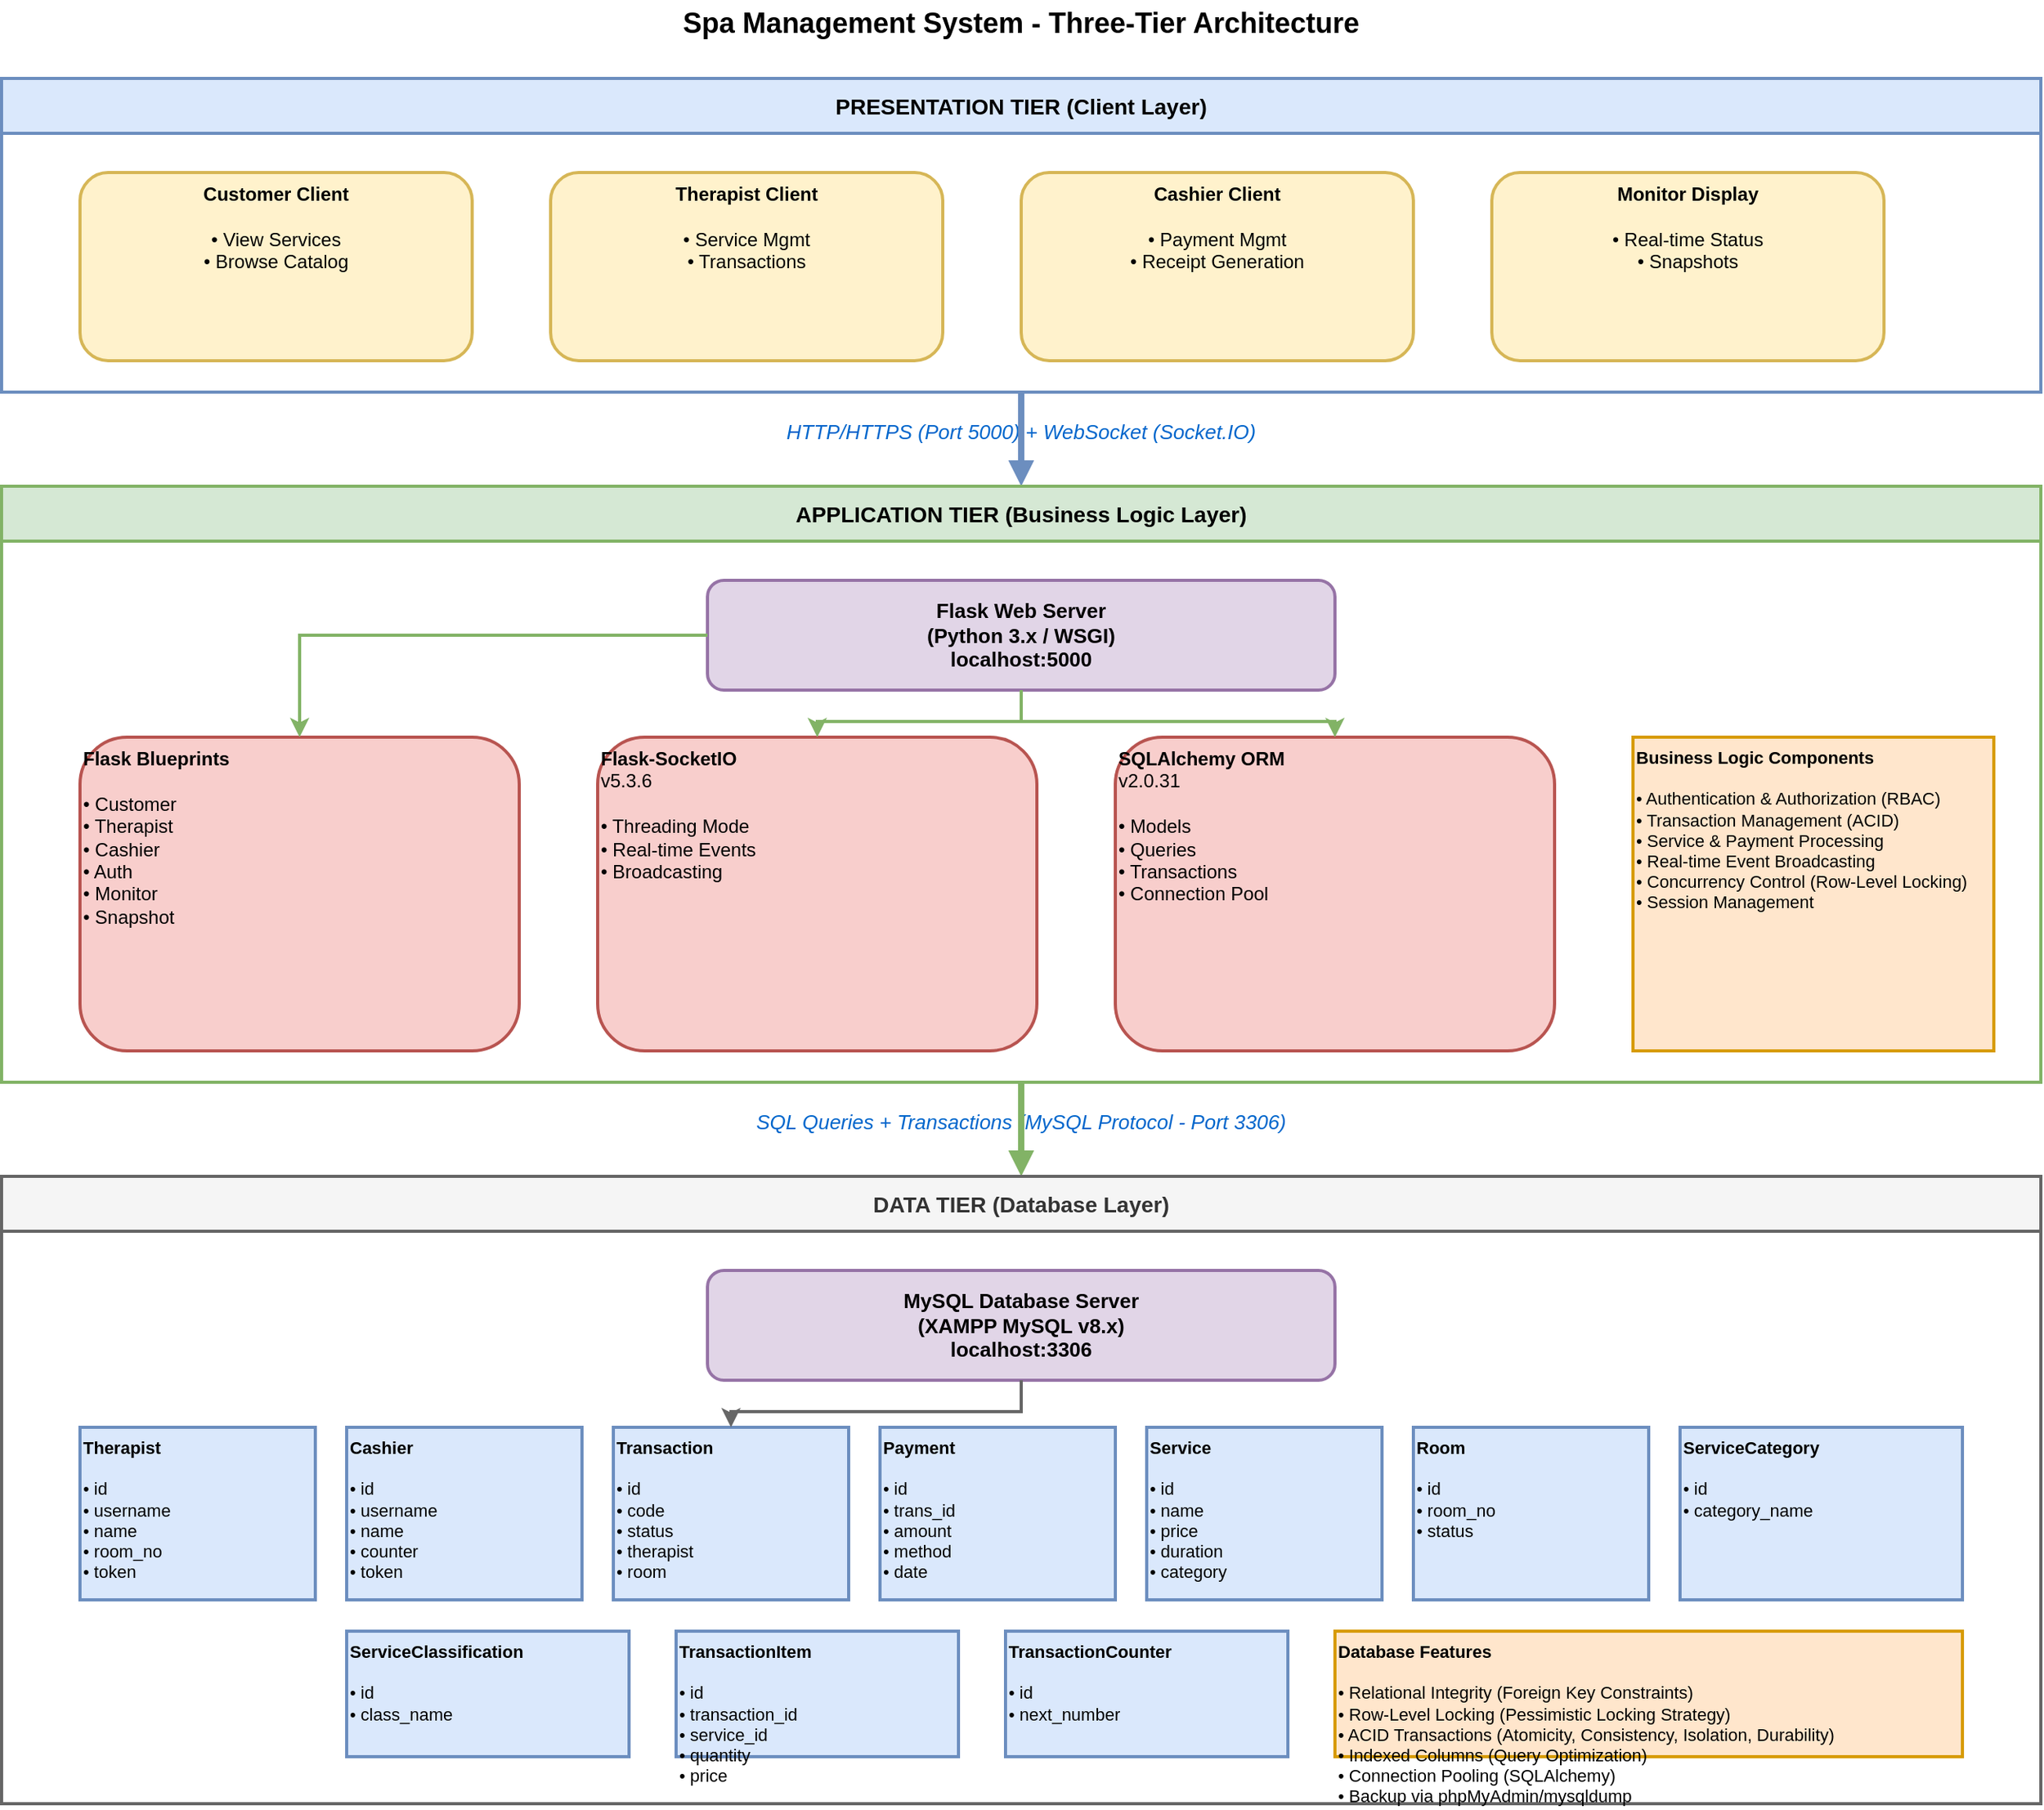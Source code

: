 <mxfile version="22.0.0" type="device">
  <diagram name="System Architecture - Spa Management" id="system-arch-diagram-v2">
    <mxGraphModel dx="1422" dy="900" grid="1" gridSize="10" guides="1" tooltips="1" connect="1" arrows="1" fold="1" page="1" pageScale="1" pageWidth="1400" pageHeight="1000" math="0" shadow="0">
      <root>
        <mxCell id="0" />
        <mxCell id="1" parent="0" />
        
        <!-- Title -->
        <mxCell id="title" value="Spa Management System - Three-Tier Architecture" style="text;html=1;strokeColor=none;fillColor=none;align=center;verticalAlign=middle;whiteSpace=wrap;rounded=0;fontSize=18;fontStyle=1;" vertex="1" parent="1">
          <mxGeometry x="400" y="10" width="600" height="30" as="geometry" />
        </mxCell>
        
        <!-- PRESENTATION TIER CONTAINER -->
        <mxCell id="presentation-tier-box" value="PRESENTATION TIER (Client Layer)" style="swimlane;whiteSpace=wrap;html=1;fillColor=#dae8fc;strokeColor=#6c8ebf;fontSize=14;fontStyle=1;startSize=35;strokeWidth=2;" vertex="1" parent="1">
          <mxGeometry x="50" y="60" width="1300" height="200" as="geometry" />
        </mxCell>
        
        <!-- Customer Client -->
        <mxCell id="customer-client" value="&lt;b&gt;Customer Client&lt;/b&gt;&lt;br&gt;&lt;br&gt;• View Services&lt;br&gt;• Browse Catalog" style="rounded=1;whiteSpace=wrap;html=1;fillColor=#fff2cc;strokeColor=#d6b656;fontSize=12;align=center;verticalAlign=top;strokeWidth=2;" vertex="1" parent="presentation-tier-box">
          <mxGeometry x="50" y="60" width="250" height="120" as="geometry" />
        </mxCell>
        
        <!-- Therapist Client -->
        <mxCell id="therapist-client" value="&lt;b&gt;Therapist Client&lt;/b&gt;&lt;br&gt;&lt;br&gt;• Service Mgmt&lt;br&gt;• Transactions" style="rounded=1;whiteSpace=wrap;html=1;fillColor=#fff2cc;strokeColor=#d6b656;fontSize=12;align=center;verticalAlign=top;strokeWidth=2;" vertex="1" parent="presentation-tier-box">
          <mxGeometry x="350" y="60" width="250" height="120" as="geometry" />
        </mxCell>
        
        <!-- Cashier Client -->
        <mxCell id="cashier-client" value="&lt;b&gt;Cashier Client&lt;/b&gt;&lt;br&gt;&lt;br&gt;• Payment Mgmt&lt;br&gt;• Receipt Generation" style="rounded=1;whiteSpace=wrap;html=1;fillColor=#fff2cc;strokeColor=#d6b656;fontSize=12;align=center;verticalAlign=top;strokeWidth=2;" vertex="1" parent="presentation-tier-box">
          <mxGeometry x="650" y="60" width="250" height="120" as="geometry" />
        </mxCell>
        
        <!-- Monitor Display -->
        <mxCell id="monitor-client" value="&lt;b&gt;Monitor Display&lt;/b&gt;&lt;br&gt;&lt;br&gt;• Real-time Status&lt;br&gt;• Snapshots" style="rounded=1;whiteSpace=wrap;html=1;fillColor=#fff2cc;strokeColor=#d6b656;fontSize=12;align=center;verticalAlign=top;strokeWidth=2;" vertex="1" parent="presentation-tier-box">
          <mxGeometry x="950" y="60" width="250" height="120" as="geometry" />
        </mxCell>
        
        <!-- Communication Protocol Label -->
        <mxCell id="comm-protocol" value="HTTP/HTTPS (Port 5000) + WebSocket (Socket.IO)" style="text;html=1;strokeColor=none;fillColor=none;align=center;verticalAlign=middle;whiteSpace=wrap;rounded=0;fontSize=13;fontStyle=2;fontColor=#0066CC;" vertex="1" parent="1">
          <mxGeometry x="450" y="270" width="500" height="30" as="geometry" />
        </mxCell>
        
        <!-- Arrow Presentation to Application -->
        <mxCell id="arrow-pres-app" value="" style="edgeStyle=orthogonalEdgeStyle;rounded=0;orthogonalLoop=1;jettySize=auto;html=1;strokeWidth=4;endArrow=block;endFill=1;strokeColor=#6c8ebf;exitX=0.5;exitY=1;exitDx=0;exitDy=0;" edge="1" parent="1" source="presentation-tier-box" target="application-tier-box">
          <mxGeometry relative="1" as="geometry">
            <mxPoint x="700" y="260" as="sourcePoint" />
            <mxPoint x="700" y="320" as="targetPoint" />
          </mxGeometry>
        </mxCell>
        
        <!-- APPLICATION TIER CONTAINER -->
        <mxCell id="application-tier-box" value="APPLICATION TIER (Business Logic Layer)" style="swimlane;whiteSpace=wrap;html=1;fillColor=#d5e8d4;strokeColor=#82b366;fontSize=14;fontStyle=1;startSize=35;strokeWidth=2;" vertex="1" parent="1">
          <mxGeometry x="50" y="320" width="1300" height="380" as="geometry" />
        </mxCell>
        
        <!-- Flask Server -->
        <mxCell id="flask-server" value="&lt;b&gt;Flask Web Server&lt;/b&gt;&lt;br&gt;(Python 3.x / WSGI)&lt;br&gt;localhost:5000" style="rounded=1;whiteSpace=wrap;html=1;fillColor=#e1d5e7;strokeColor=#9673a6;fontSize=13;fontStyle=1;strokeWidth=2;" vertex="1" parent="application-tier-box">
          <mxGeometry x="450" y="60" width="400" height="70" as="geometry" />
        </mxCell>
        
        <!-- Flask Blueprints -->
        <mxCell id="flask-blueprints" value="&lt;b&gt;Flask Blueprints&lt;/b&gt;&lt;br&gt;&lt;br&gt;• Customer&lt;br&gt;• Therapist&lt;br&gt;• Cashier&lt;br&gt;• Auth&lt;br&gt;• Monitor&lt;br&gt;• Snapshot" style="rounded=1;whiteSpace=wrap;html=1;fillColor=#f8cecc;strokeColor=#b85450;fontSize=12;align=left;verticalAlign=top;strokeWidth=2;" vertex="1" parent="application-tier-box">
          <mxGeometry x="50" y="160" width="280" height="200" as="geometry" />
        </mxCell>
        
        <!-- Flask-SocketIO -->
        <mxCell id="flask-socketio" value="&lt;b&gt;Flask-SocketIO&lt;/b&gt;&lt;br&gt;v5.3.6&lt;br&gt;&lt;br&gt;• Threading Mode&lt;br&gt;• Real-time Events&lt;br&gt;• Broadcasting" style="rounded=1;whiteSpace=wrap;html=1;fillColor=#f8cecc;strokeColor=#b85450;fontSize=12;align=left;verticalAlign=top;strokeWidth=2;" vertex="1" parent="application-tier-box">
          <mxGeometry x="380" y="160" width="280" height="200" as="geometry" />
        </mxCell>
        
        <!-- SQLAlchemy ORM -->
        <mxCell id="sqlalchemy-orm" value="&lt;b&gt;SQLAlchemy ORM&lt;/b&gt;&lt;br&gt;v2.0.31&lt;br&gt;&lt;br&gt;• Models&lt;br&gt;• Queries&lt;br&gt;• Transactions&lt;br&gt;• Connection Pool" style="rounded=1;whiteSpace=wrap;html=1;fillColor=#f8cecc;strokeColor=#b85450;fontSize=12;align=left;verticalAlign=top;strokeWidth=2;" vertex="1" parent="application-tier-box">
          <mxGeometry x="710" y="160" width="280" height="200" as="geometry" />
        </mxCell>
        
        <!-- Business Logic -->
        <mxCell id="business-logic" value="&lt;b&gt;Business Logic Components&lt;/b&gt;&lt;br&gt;&lt;br&gt;• Authentication &amp;amp; Authorization (RBAC)&lt;br&gt;• Transaction Management (ACID)&lt;br&gt;• Service &amp;amp; Payment Processing&lt;br&gt;• Real-time Event Broadcasting&lt;br&gt;• Concurrency Control (Row-Level Locking)&lt;br&gt;• Session Management" style="rounded=0;whiteSpace=wrap;html=1;fillColor=#ffe6cc;strokeColor=#d79b00;fontSize=11;align=left;verticalAlign=top;strokeWidth=2;" vertex="1" parent="application-tier-box">
          <mxGeometry x="1040" y="160" width="230" height="200" as="geometry" />
        </mxCell>
        
        <!-- Arrows from Flask to components -->
        <mxCell id="arrow-flask-blueprints" value="" style="edgeStyle=orthogonalEdgeStyle;rounded=0;orthogonalLoop=1;jettySize=auto;html=1;strokeWidth=2;endArrow=classic;endFill=1;strokeColor=#82b366;" edge="1" parent="application-tier-box" source="flask-server" target="flask-blueprints">
          <mxGeometry relative="1" as="geometry" />
        </mxCell>
        
        <mxCell id="arrow-flask-socketio" value="" style="edgeStyle=orthogonalEdgeStyle;rounded=0;orthogonalLoop=1;jettySize=auto;html=1;strokeWidth=2;endArrow=classic;endFill=1;strokeColor=#82b366;" edge="1" parent="application-tier-box" source="flask-server" target="flask-socketio">
          <mxGeometry relative="1" as="geometry" />
        </mxCell>
        
        <mxCell id="arrow-flask-sqlalchemy" value="" style="edgeStyle=orthogonalEdgeStyle;rounded=0;orthogonalLoop=1;jettySize=auto;html=1;strokeWidth=2;endArrow=classic;endFill=1;strokeColor=#82b366;" edge="1" parent="application-tier-box" source="flask-server" target="sqlalchemy-orm">
          <mxGeometry relative="1" as="geometry" />
        </mxCell>
        
        <!-- SQL Protocol Label -->
        <mxCell id="sql-protocol" value="SQL Queries + Transactions (MySQL Protocol - Port 3306)" style="text;html=1;strokeColor=none;fillColor=none;align=center;verticalAlign=middle;whiteSpace=wrap;rounded=0;fontSize=13;fontStyle=2;fontColor=#0066CC;" vertex="1" parent="1">
          <mxGeometry x="450" y="710" width="500" height="30" as="geometry" />
        </mxCell>
        
        <!-- Arrow Application to Data -->
        <mxCell id="arrow-app-data" value="" style="edgeStyle=orthogonalEdgeStyle;rounded=0;orthogonalLoop=1;jettySize=auto;html=1;strokeWidth=4;endArrow=block;endFill=1;strokeColor=#82b366;exitX=0.5;exitY=1;exitDx=0;exitDy=0;" edge="1" parent="1" source="application-tier-box" target="data-tier-box">
          <mxGeometry relative="1" as="geometry">
            <mxPoint x="700" y="700" as="sourcePoint" />
            <mxPoint x="700" y="760" as="targetPoint" />
          </mxGeometry>
        </mxCell>
        
        <!-- DATA TIER CONTAINER -->
        <mxCell id="data-tier-box" value="DATA TIER (Database Layer)" style="swimlane;whiteSpace=wrap;html=1;fillColor=#f5f5f5;strokeColor=#666666;fontSize=14;fontStyle=1;startSize=35;strokeWidth=2;fontColor=#333333;" vertex="1" parent="1">
          <mxGeometry x="50" y="760" width="1300" height="400" as="geometry" />
        </mxCell>
        
        <!-- MySQL Server -->
        <mxCell id="mysql-server" value="&lt;b&gt;MySQL Database Server&lt;/b&gt;&lt;br&gt;(XAMPP MySQL v8.x)&lt;br&gt;localhost:3306" style="rounded=1;whiteSpace=wrap;html=1;fillColor=#e1d5e7;strokeColor=#9673a6;fontSize=13;fontStyle=1;strokeWidth=2;" vertex="1" parent="data-tier-box">
          <mxGeometry x="450" y="60" width="400" height="70" as="geometry" />
        </mxCell>
        
        <!-- Core Entities Row 1 -->
        <mxCell id="entity-therapist" value="&lt;b&gt;Therapist&lt;/b&gt;&lt;br&gt;&lt;br&gt;• id&lt;br&gt;• username&lt;br&gt;• name&lt;br&gt;• room_no&lt;br&gt;• token" style="rounded=0;whiteSpace=wrap;html=1;fillColor=#dae8fc;strokeColor=#6c8ebf;fontSize=11;align=left;verticalAlign=top;strokeWidth=2;" vertex="1" parent="data-tier-box">
          <mxGeometry x="50" y="160" width="150" height="110" as="geometry" />
        </mxCell>
        
        <mxCell id="entity-cashier" value="&lt;b&gt;Cashier&lt;/b&gt;&lt;br&gt;&lt;br&gt;• id&lt;br&gt;• username&lt;br&gt;• name&lt;br&gt;• counter&lt;br&gt;• token" style="rounded=0;whiteSpace=wrap;html=1;fillColor=#dae8fc;strokeColor=#6c8ebf;fontSize=11;align=left;verticalAlign=top;strokeWidth=2;" vertex="1" parent="data-tier-box">
          <mxGeometry x="220" y="160" width="150" height="110" as="geometry" />
        </mxCell>
        
        <mxCell id="entity-transaction" value="&lt;b&gt;Transaction&lt;/b&gt;&lt;br&gt;&lt;br&gt;• id&lt;br&gt;• code&lt;br&gt;• status&lt;br&gt;• therapist&lt;br&gt;• room" style="rounded=0;whiteSpace=wrap;html=1;fillColor=#dae8fc;strokeColor=#6c8ebf;fontSize=11;align=left;verticalAlign=top;strokeWidth=2;" vertex="1" parent="data-tier-box">
          <mxGeometry x="390" y="160" width="150" height="110" as="geometry" />
        </mxCell>
        
        <mxCell id="entity-payment" value="&lt;b&gt;Payment&lt;/b&gt;&lt;br&gt;&lt;br&gt;• id&lt;br&gt;• trans_id&lt;br&gt;• amount&lt;br&gt;• method&lt;br&gt;• date" style="rounded=0;whiteSpace=wrap;html=1;fillColor=#dae8fc;strokeColor=#6c8ebf;fontSize=11;align=left;verticalAlign=top;strokeWidth=2;" vertex="1" parent="data-tier-box">
          <mxGeometry x="560" y="160" width="150" height="110" as="geometry" />
        </mxCell>
        
        <mxCell id="entity-service" value="&lt;b&gt;Service&lt;/b&gt;&lt;br&gt;&lt;br&gt;• id&lt;br&gt;• name&lt;br&gt;• price&lt;br&gt;• duration&lt;br&gt;• category" style="rounded=0;whiteSpace=wrap;html=1;fillColor=#dae8fc;strokeColor=#6c8ebf;fontSize=11;align=left;verticalAlign=top;strokeWidth=2;" vertex="1" parent="data-tier-box">
          <mxGeometry x="730" y="160" width="150" height="110" as="geometry" />
        </mxCell>
        
        <mxCell id="entity-room" value="&lt;b&gt;Room&lt;/b&gt;&lt;br&gt;&lt;br&gt;• id&lt;br&gt;• room_no&lt;br&gt;• status" style="rounded=0;whiteSpace=wrap;html=1;fillColor=#dae8fc;strokeColor=#6c8ebf;fontSize=11;align=left;verticalAlign=top;strokeWidth=2;" vertex="1" parent="data-tier-box">
          <mxGeometry x="900" y="160" width="150" height="110" as="geometry" />
        </mxCell>
        
        <mxCell id="entity-category" value="&lt;b&gt;ServiceCategory&lt;/b&gt;&lt;br&gt;&lt;br&gt;• id&lt;br&gt;• category_name" style="rounded=0;whiteSpace=wrap;html=1;fillColor=#dae8fc;strokeColor=#6c8ebf;fontSize=11;align=left;verticalAlign=top;strokeWidth=2;" vertex="1" parent="data-tier-box">
          <mxGeometry x="1070" y="160" width="180" height="110" as="geometry" />
        </mxCell>
        
        <!-- Core Entities Row 2 -->
        <mxCell id="entity-classification" value="&lt;b&gt;ServiceClassification&lt;/b&gt;&lt;br&gt;&lt;br&gt;• id&lt;br&gt;• class_name" style="rounded=0;whiteSpace=wrap;html=1;fillColor=#dae8fc;strokeColor=#6c8ebf;fontSize=11;align=left;verticalAlign=top;strokeWidth=2;" vertex="1" parent="data-tier-box">
          <mxGeometry x="220" y="290" width="180" height="80" as="geometry" />
        </mxCell>
        
        <mxCell id="entity-transitem" value="&lt;b&gt;TransactionItem&lt;/b&gt;&lt;br&gt;&lt;br&gt;• id&lt;br&gt;• transaction_id&lt;br&gt;• service_id&lt;br&gt;• quantity&lt;br&gt;• price" style="rounded=0;whiteSpace=wrap;html=1;fillColor=#dae8fc;strokeColor=#6c8ebf;fontSize=11;align=left;verticalAlign=top;strokeWidth=2;" vertex="1" parent="data-tier-box">
          <mxGeometry x="430" y="290" width="180" height="80" as="geometry" />
        </mxCell>
        
        <mxCell id="entity-counter" value="&lt;b&gt;TransactionCounter&lt;/b&gt;&lt;br&gt;&lt;br&gt;• id&lt;br&gt;• next_number" style="rounded=0;whiteSpace=wrap;html=1;fillColor=#dae8fc;strokeColor=#6c8ebf;fontSize=11;align=left;verticalAlign=top;strokeWidth=2;" vertex="1" parent="data-tier-box">
          <mxGeometry x="640" y="290" width="180" height="80" as="geometry" />
        </mxCell>
        
        <!-- Database Features Box -->
        <mxCell id="db-features" value="&lt;b&gt;Database Features&lt;/b&gt;&lt;br&gt;&lt;br&gt;• Relational Integrity (Foreign Key Constraints)&lt;br&gt;• Row-Level Locking (Pessimistic Locking Strategy)&lt;br&gt;• ACID Transactions (Atomicity, Consistency, Isolation, Durability)&lt;br&gt;• Indexed Columns (Query Optimization)&lt;br&gt;• Connection Pooling (SQLAlchemy)&lt;br&gt;• Backup via phpMyAdmin/mysqldump" style="rounded=0;whiteSpace=wrap;html=1;fillColor=#ffe6cc;strokeColor=#d79b00;fontSize=11;align=left;verticalAlign=top;strokeWidth=2;" vertex="1" parent="data-tier-box">
          <mxGeometry x="850" y="290" width="400" height="80" as="geometry" />
        </mxCell>
        
        <!-- Arrow from MySQL to entities -->
        <mxCell id="arrow-mysql-entities" value="" style="edgeStyle=orthogonalEdgeStyle;rounded=0;orthogonalLoop=1;jettySize=auto;html=1;strokeWidth=2;endArrow=classic;endFill=1;strokeColor=#666666;exitX=0.5;exitY=1;exitDx=0;exitDy=0;" edge="1" parent="data-tier-box" source="mysql-server" target="entity-transaction">
          <mxGeometry relative="1" as="geometry">
            <Array as="points">
              <mxPoint x="650" y="150" />
              <mxPoint x="465" y="150" />
            </Array>
          </mxGeometry>
        </mxCell>
        
      </root>
    </mxGraphModel>
  </diagram>
</mxfile>
